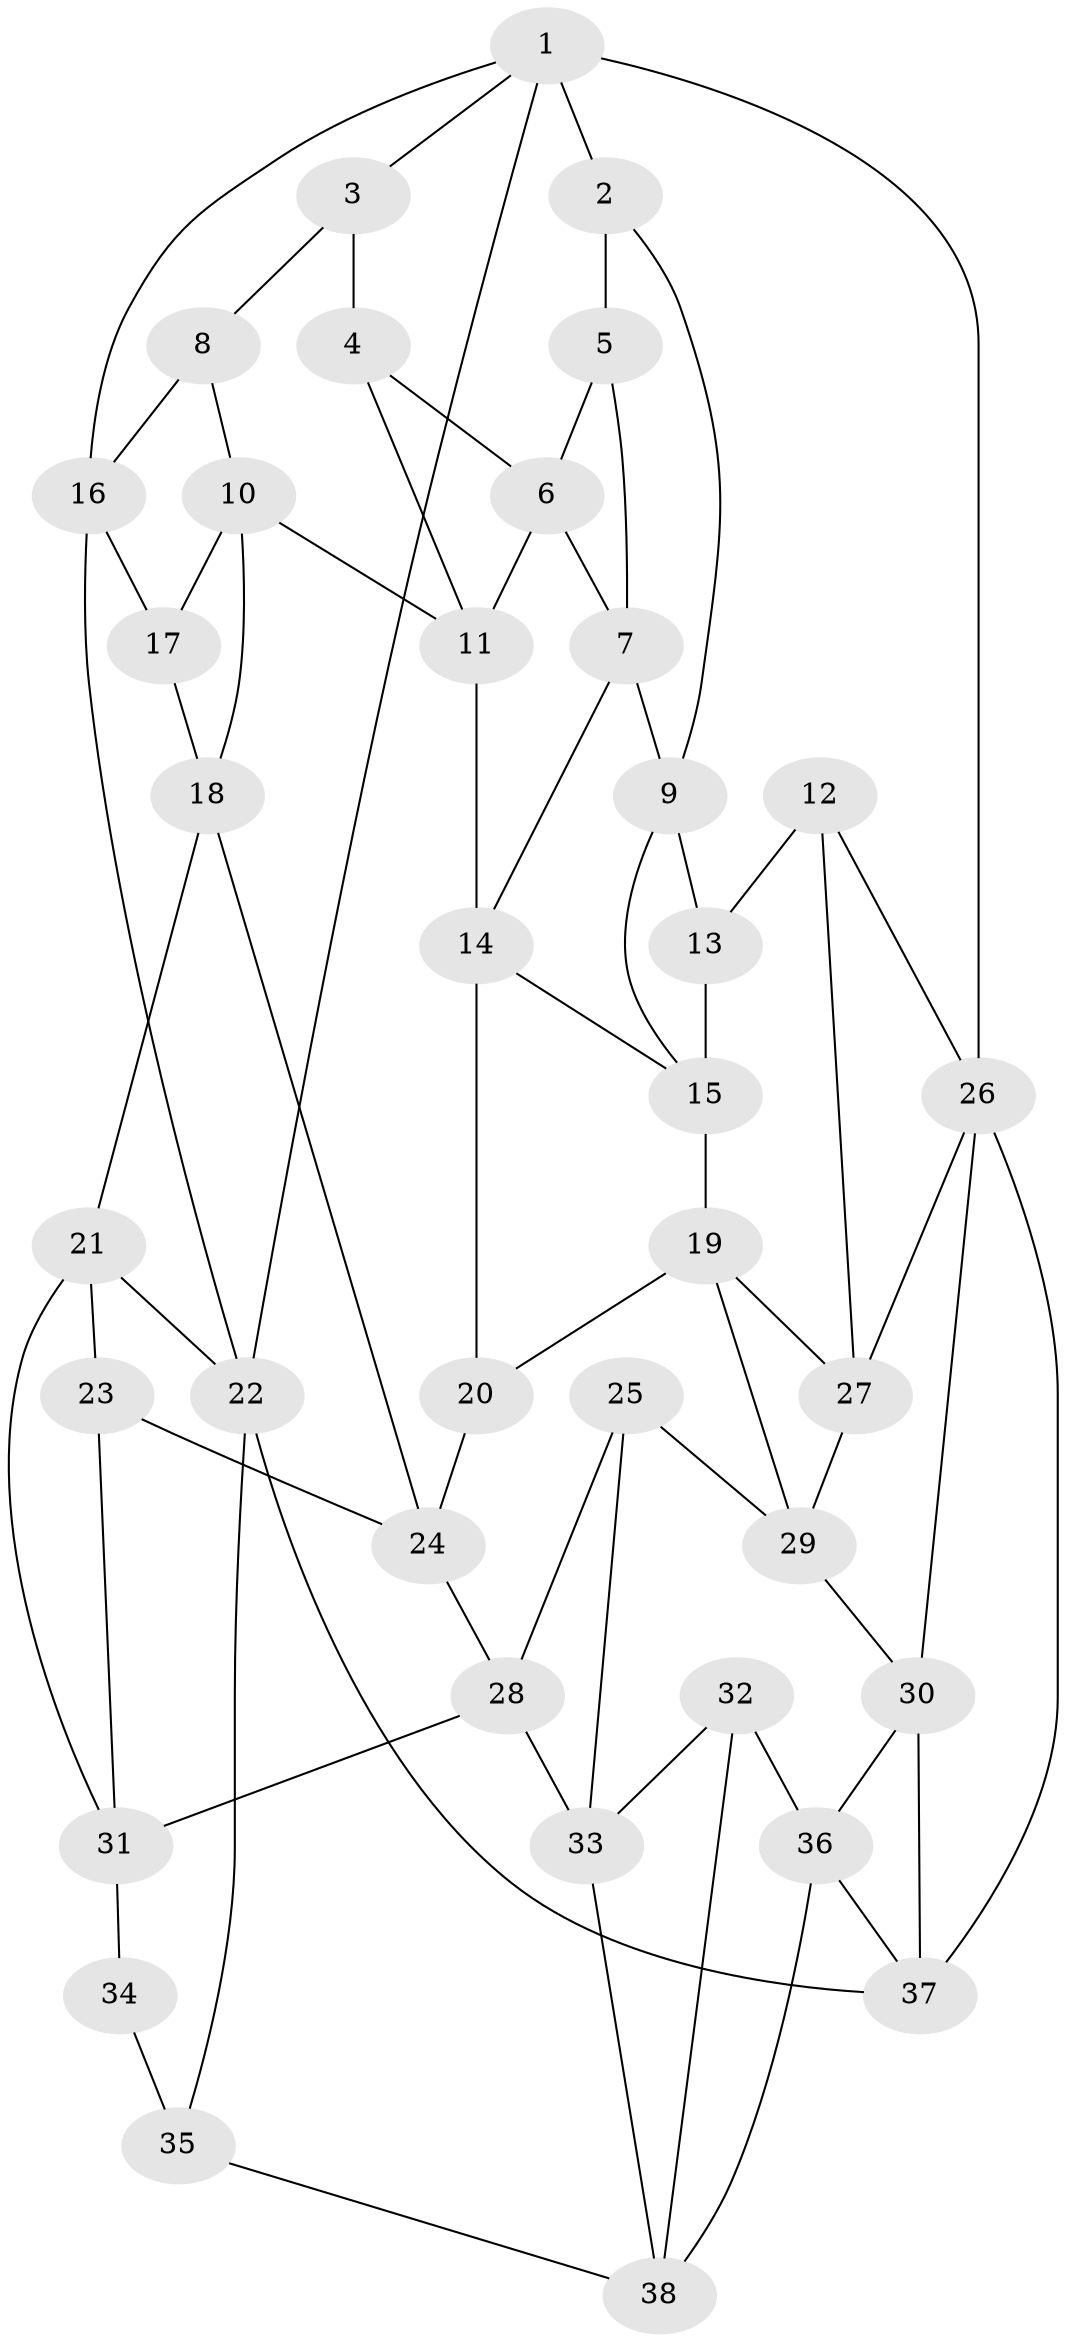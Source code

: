 // original degree distribution, {3: 0.042105263157894736, 5: 0.5263157894736842, 4: 0.21052631578947367, 6: 0.22105263157894736}
// Generated by graph-tools (version 1.1) at 2025/38/03/04/25 23:38:21]
// undirected, 38 vertices, 70 edges
graph export_dot {
  node [color=gray90,style=filled];
  1;
  2;
  3;
  4;
  5;
  6;
  7;
  8;
  9;
  10;
  11;
  12;
  13;
  14;
  15;
  16;
  17;
  18;
  19;
  20;
  21;
  22;
  23;
  24;
  25;
  26;
  27;
  28;
  29;
  30;
  31;
  32;
  33;
  34;
  35;
  36;
  37;
  38;
  1 -- 2 [weight=1.0];
  1 -- 3 [weight=1.0];
  1 -- 16 [weight=1.0];
  1 -- 22 [weight=1.0];
  1 -- 26 [weight=2.0];
  2 -- 5 [weight=1.0];
  2 -- 9 [weight=1.0];
  3 -- 4 [weight=2.0];
  3 -- 8 [weight=2.0];
  4 -- 6 [weight=1.0];
  4 -- 11 [weight=1.0];
  5 -- 6 [weight=1.0];
  5 -- 7 [weight=1.0];
  6 -- 7 [weight=1.0];
  6 -- 11 [weight=1.0];
  7 -- 9 [weight=1.0];
  7 -- 14 [weight=1.0];
  8 -- 10 [weight=1.0];
  8 -- 16 [weight=1.0];
  9 -- 13 [weight=1.0];
  9 -- 15 [weight=1.0];
  10 -- 11 [weight=1.0];
  10 -- 17 [weight=1.0];
  10 -- 18 [weight=1.0];
  11 -- 14 [weight=1.0];
  12 -- 13 [weight=1.0];
  12 -- 26 [weight=1.0];
  12 -- 27 [weight=1.0];
  13 -- 15 [weight=2.0];
  14 -- 15 [weight=1.0];
  14 -- 20 [weight=2.0];
  15 -- 19 [weight=1.0];
  16 -- 17 [weight=2.0];
  16 -- 22 [weight=1.0];
  17 -- 18 [weight=1.0];
  18 -- 21 [weight=1.0];
  18 -- 24 [weight=1.0];
  19 -- 20 [weight=1.0];
  19 -- 27 [weight=1.0];
  19 -- 29 [weight=1.0];
  20 -- 24 [weight=1.0];
  21 -- 22 [weight=1.0];
  21 -- 23 [weight=1.0];
  21 -- 31 [weight=1.0];
  22 -- 35 [weight=1.0];
  22 -- 37 [weight=1.0];
  23 -- 24 [weight=1.0];
  23 -- 31 [weight=1.0];
  24 -- 28 [weight=1.0];
  25 -- 28 [weight=1.0];
  25 -- 29 [weight=1.0];
  25 -- 33 [weight=1.0];
  26 -- 27 [weight=1.0];
  26 -- 30 [weight=1.0];
  26 -- 37 [weight=1.0];
  27 -- 29 [weight=1.0];
  28 -- 31 [weight=1.0];
  28 -- 33 [weight=2.0];
  29 -- 30 [weight=1.0];
  30 -- 36 [weight=1.0];
  30 -- 37 [weight=1.0];
  31 -- 34 [weight=1.0];
  32 -- 33 [weight=2.0];
  32 -- 36 [weight=1.0];
  32 -- 38 [weight=1.0];
  33 -- 38 [weight=1.0];
  34 -- 35 [weight=2.0];
  35 -- 38 [weight=1.0];
  36 -- 37 [weight=1.0];
  36 -- 38 [weight=1.0];
}
